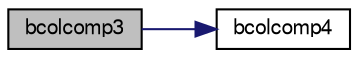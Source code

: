 digraph "bcolcomp3"
{
  edge [fontname="FreeSans",fontsize="10",labelfontname="FreeSans",labelfontsize="10"];
  node [fontname="FreeSans",fontsize="10",shape=record];
  rankdir="LR";
  Node1 [label="bcolcomp3",height=0.2,width=0.4,color="black", fillcolor="grey75", style="filled" fontcolor="black"];
  Node1 -> Node2 [color="midnightblue",fontsize="10",style="solid",fontname="FreeSans"];
  Node2 [label="bcolcomp4",height=0.2,width=0.4,color="black", fillcolor="white", style="filled",URL="$group___vpmg.html#gab2403b9193313b36ec9fa9603e6a8833",tooltip="Build a column-compressed matrix in Harwell-Boeing format."];
}
